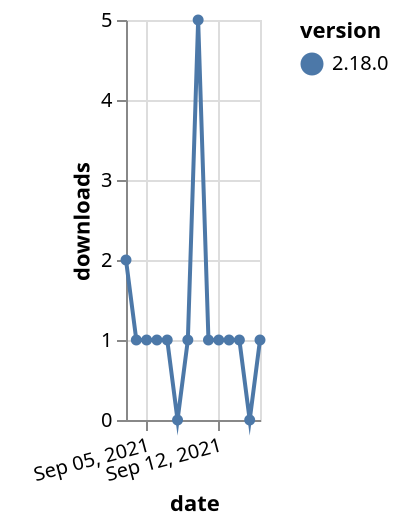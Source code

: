 {"$schema": "https://vega.github.io/schema/vega-lite/v5.json", "description": "A simple bar chart with embedded data.", "data": {"values": [{"date": "2021-09-03", "total": 494, "delta": 2, "version": "2.18.0"}, {"date": "2021-09-04", "total": 495, "delta": 1, "version": "2.18.0"}, {"date": "2021-09-05", "total": 496, "delta": 1, "version": "2.18.0"}, {"date": "2021-09-06", "total": 497, "delta": 1, "version": "2.18.0"}, {"date": "2021-09-07", "total": 498, "delta": 1, "version": "2.18.0"}, {"date": "2021-09-08", "total": 498, "delta": 0, "version": "2.18.0"}, {"date": "2021-09-09", "total": 499, "delta": 1, "version": "2.18.0"}, {"date": "2021-09-10", "total": 504, "delta": 5, "version": "2.18.0"}, {"date": "2021-09-11", "total": 505, "delta": 1, "version": "2.18.0"}, {"date": "2021-09-12", "total": 506, "delta": 1, "version": "2.18.0"}, {"date": "2021-09-13", "total": 507, "delta": 1, "version": "2.18.0"}, {"date": "2021-09-14", "total": 508, "delta": 1, "version": "2.18.0"}, {"date": "2021-09-15", "total": 508, "delta": 0, "version": "2.18.0"}, {"date": "2021-09-16", "total": 509, "delta": 1, "version": "2.18.0"}]}, "width": "container", "mark": {"type": "line", "point": {"filled": true}}, "encoding": {"x": {"field": "date", "type": "temporal", "timeUnit": "yearmonthdate", "title": "date", "axis": {"labelAngle": -15}}, "y": {"field": "delta", "type": "quantitative", "title": "downloads"}, "color": {"field": "version", "type": "nominal"}, "tooltip": {"field": "delta"}}}